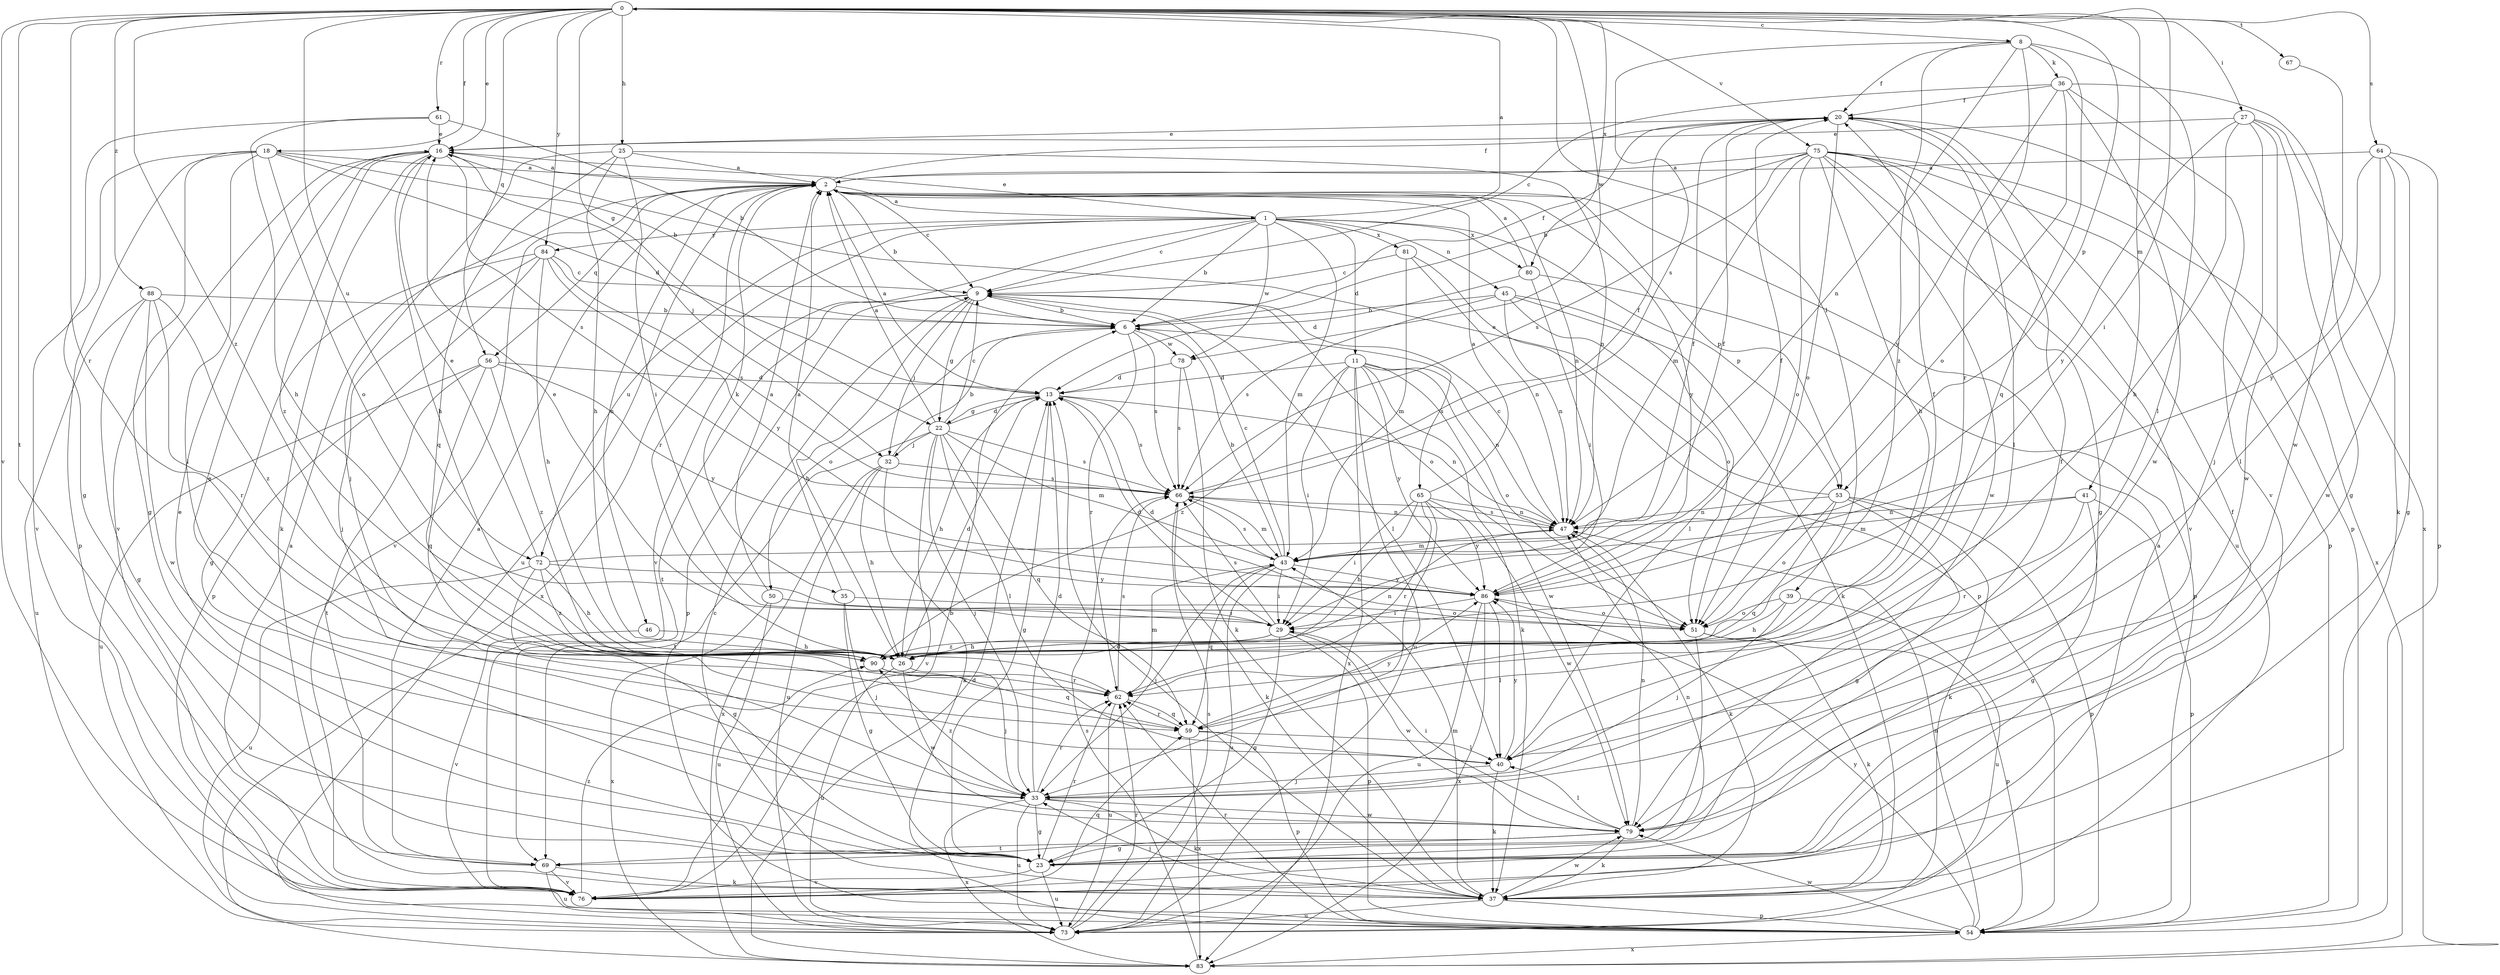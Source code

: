 strict digraph  {
0;
1;
2;
6;
8;
9;
11;
13;
16;
18;
20;
22;
23;
25;
26;
27;
29;
32;
33;
35;
36;
37;
39;
40;
41;
43;
45;
46;
47;
50;
51;
53;
54;
56;
59;
61;
62;
64;
65;
66;
67;
69;
72;
73;
75;
76;
78;
79;
80;
81;
83;
84;
86;
88;
90;
0 -> 8  [label=c];
0 -> 16  [label=e];
0 -> 18  [label=f];
0 -> 22  [label=g];
0 -> 25  [label=h];
0 -> 27  [label=i];
0 -> 29  [label=i];
0 -> 39  [label=l];
0 -> 41  [label=m];
0 -> 53  [label=p];
0 -> 56  [label=q];
0 -> 61  [label=r];
0 -> 62  [label=r];
0 -> 64  [label=s];
0 -> 67  [label=t];
0 -> 69  [label=t];
0 -> 72  [label=u];
0 -> 75  [label=v];
0 -> 76  [label=v];
0 -> 78  [label=w];
0 -> 80  [label=x];
0 -> 84  [label=y];
0 -> 88  [label=z];
0 -> 90  [label=z];
1 -> 0  [label=a];
1 -> 6  [label=b];
1 -> 9  [label=c];
1 -> 11  [label=d];
1 -> 16  [label=e];
1 -> 43  [label=m];
1 -> 45  [label=n];
1 -> 53  [label=p];
1 -> 72  [label=u];
1 -> 76  [label=v];
1 -> 78  [label=w];
1 -> 80  [label=x];
1 -> 81  [label=x];
1 -> 83  [label=x];
1 -> 84  [label=y];
2 -> 1  [label=a];
2 -> 6  [label=b];
2 -> 9  [label=c];
2 -> 20  [label=f];
2 -> 35  [label=k];
2 -> 46  [label=n];
2 -> 47  [label=n];
2 -> 53  [label=p];
2 -> 56  [label=q];
2 -> 62  [label=r];
2 -> 73  [label=u];
2 -> 76  [label=v];
2 -> 86  [label=y];
6 -> 20  [label=f];
6 -> 50  [label=o];
6 -> 62  [label=r];
6 -> 65  [label=s];
6 -> 66  [label=s];
6 -> 78  [label=w];
8 -> 20  [label=f];
8 -> 36  [label=k];
8 -> 40  [label=l];
8 -> 47  [label=n];
8 -> 59  [label=q];
8 -> 62  [label=r];
8 -> 66  [label=s];
8 -> 90  [label=z];
9 -> 6  [label=b];
9 -> 22  [label=g];
9 -> 26  [label=h];
9 -> 32  [label=j];
9 -> 40  [label=l];
9 -> 51  [label=o];
9 -> 54  [label=p];
9 -> 69  [label=t];
11 -> 13  [label=d];
11 -> 29  [label=i];
11 -> 37  [label=k];
11 -> 47  [label=n];
11 -> 51  [label=o];
11 -> 73  [label=u];
11 -> 79  [label=w];
11 -> 83  [label=x];
11 -> 86  [label=y];
11 -> 90  [label=z];
13 -> 2  [label=a];
13 -> 22  [label=g];
13 -> 23  [label=g];
13 -> 26  [label=h];
13 -> 47  [label=n];
13 -> 66  [label=s];
16 -> 2  [label=a];
16 -> 26  [label=h];
16 -> 32  [label=j];
16 -> 37  [label=k];
16 -> 66  [label=s];
16 -> 76  [label=v];
16 -> 90  [label=z];
18 -> 2  [label=a];
18 -> 6  [label=b];
18 -> 13  [label=d];
18 -> 23  [label=g];
18 -> 40  [label=l];
18 -> 51  [label=o];
18 -> 54  [label=p];
18 -> 76  [label=v];
20 -> 16  [label=e];
20 -> 40  [label=l];
20 -> 51  [label=o];
20 -> 54  [label=p];
22 -> 2  [label=a];
22 -> 9  [label=c];
22 -> 13  [label=d];
22 -> 32  [label=j];
22 -> 33  [label=j];
22 -> 40  [label=l];
22 -> 43  [label=m];
22 -> 59  [label=q];
22 -> 66  [label=s];
22 -> 69  [label=t];
22 -> 76  [label=v];
23 -> 16  [label=e];
23 -> 47  [label=n];
23 -> 62  [label=r];
23 -> 73  [label=u];
23 -> 76  [label=v];
25 -> 2  [label=a];
25 -> 26  [label=h];
25 -> 29  [label=i];
25 -> 33  [label=j];
25 -> 47  [label=n];
25 -> 59  [label=q];
26 -> 13  [label=d];
26 -> 33  [label=j];
26 -> 73  [label=u];
26 -> 79  [label=w];
27 -> 16  [label=e];
27 -> 23  [label=g];
27 -> 26  [label=h];
27 -> 33  [label=j];
27 -> 37  [label=k];
27 -> 79  [label=w];
27 -> 86  [label=y];
29 -> 13  [label=d];
29 -> 16  [label=e];
29 -> 23  [label=g];
29 -> 26  [label=h];
29 -> 54  [label=p];
29 -> 66  [label=s];
29 -> 79  [label=w];
29 -> 90  [label=z];
32 -> 6  [label=b];
32 -> 26  [label=h];
32 -> 37  [label=k];
32 -> 66  [label=s];
32 -> 73  [label=u];
32 -> 83  [label=x];
33 -> 13  [label=d];
33 -> 16  [label=e];
33 -> 20  [label=f];
33 -> 23  [label=g];
33 -> 37  [label=k];
33 -> 62  [label=r];
33 -> 73  [label=u];
33 -> 79  [label=w];
33 -> 83  [label=x];
33 -> 90  [label=z];
35 -> 2  [label=a];
35 -> 23  [label=g];
35 -> 33  [label=j];
35 -> 51  [label=o];
36 -> 9  [label=c];
36 -> 20  [label=f];
36 -> 51  [label=o];
36 -> 76  [label=v];
36 -> 79  [label=w];
36 -> 83  [label=x];
36 -> 86  [label=y];
37 -> 2  [label=a];
37 -> 13  [label=d];
37 -> 33  [label=j];
37 -> 43  [label=m];
37 -> 54  [label=p];
37 -> 73  [label=u];
37 -> 79  [label=w];
39 -> 26  [label=h];
39 -> 33  [label=j];
39 -> 51  [label=o];
39 -> 73  [label=u];
40 -> 33  [label=j];
40 -> 37  [label=k];
40 -> 86  [label=y];
41 -> 23  [label=g];
41 -> 43  [label=m];
41 -> 47  [label=n];
41 -> 54  [label=p];
41 -> 62  [label=r];
43 -> 6  [label=b];
43 -> 9  [label=c];
43 -> 20  [label=f];
43 -> 29  [label=i];
43 -> 33  [label=j];
43 -> 59  [label=q];
43 -> 66  [label=s];
43 -> 73  [label=u];
43 -> 86  [label=y];
45 -> 6  [label=b];
45 -> 37  [label=k];
45 -> 40  [label=l];
45 -> 47  [label=n];
45 -> 51  [label=o];
45 -> 66  [label=s];
46 -> 26  [label=h];
46 -> 76  [label=v];
47 -> 9  [label=c];
47 -> 37  [label=k];
47 -> 43  [label=m];
47 -> 66  [label=s];
50 -> 2  [label=a];
50 -> 29  [label=i];
50 -> 73  [label=u];
50 -> 83  [label=x];
51 -> 13  [label=d];
51 -> 37  [label=k];
51 -> 54  [label=p];
51 -> 69  [label=t];
53 -> 16  [label=e];
53 -> 23  [label=g];
53 -> 37  [label=k];
53 -> 47  [label=n];
53 -> 51  [label=o];
53 -> 54  [label=p];
53 -> 59  [label=q];
54 -> 9  [label=c];
54 -> 47  [label=n];
54 -> 62  [label=r];
54 -> 79  [label=w];
54 -> 83  [label=x];
54 -> 86  [label=y];
56 -> 13  [label=d];
56 -> 59  [label=q];
56 -> 69  [label=t];
56 -> 73  [label=u];
56 -> 86  [label=y];
56 -> 90  [label=z];
59 -> 40  [label=l];
59 -> 54  [label=p];
59 -> 62  [label=r];
59 -> 83  [label=x];
59 -> 86  [label=y];
61 -> 6  [label=b];
61 -> 16  [label=e];
61 -> 23  [label=g];
61 -> 26  [label=h];
62 -> 43  [label=m];
62 -> 59  [label=q];
62 -> 66  [label=s];
62 -> 73  [label=u];
64 -> 2  [label=a];
64 -> 23  [label=g];
64 -> 40  [label=l];
64 -> 54  [label=p];
64 -> 79  [label=w];
64 -> 86  [label=y];
65 -> 2  [label=a];
65 -> 26  [label=h];
65 -> 29  [label=i];
65 -> 33  [label=j];
65 -> 47  [label=n];
65 -> 62  [label=r];
65 -> 79  [label=w];
65 -> 86  [label=y];
66 -> 20  [label=f];
66 -> 37  [label=k];
66 -> 43  [label=m];
66 -> 47  [label=n];
67 -> 79  [label=w];
69 -> 2  [label=a];
69 -> 37  [label=k];
69 -> 73  [label=u];
69 -> 76  [label=v];
72 -> 16  [label=e];
72 -> 20  [label=f];
72 -> 23  [label=g];
72 -> 26  [label=h];
72 -> 73  [label=u];
72 -> 86  [label=y];
72 -> 90  [label=z];
73 -> 62  [label=r];
73 -> 66  [label=s];
75 -> 2  [label=a];
75 -> 6  [label=b];
75 -> 23  [label=g];
75 -> 26  [label=h];
75 -> 43  [label=m];
75 -> 51  [label=o];
75 -> 54  [label=p];
75 -> 66  [label=s];
75 -> 73  [label=u];
75 -> 76  [label=v];
75 -> 79  [label=w];
75 -> 83  [label=x];
76 -> 2  [label=a];
76 -> 6  [label=b];
76 -> 20  [label=f];
76 -> 59  [label=q];
76 -> 90  [label=z];
78 -> 13  [label=d];
78 -> 37  [label=k];
78 -> 66  [label=s];
79 -> 23  [label=g];
79 -> 29  [label=i];
79 -> 37  [label=k];
79 -> 40  [label=l];
79 -> 47  [label=n];
79 -> 69  [label=t];
80 -> 2  [label=a];
80 -> 13  [label=d];
80 -> 29  [label=i];
80 -> 54  [label=p];
81 -> 9  [label=c];
81 -> 43  [label=m];
81 -> 47  [label=n];
81 -> 54  [label=p];
83 -> 13  [label=d];
83 -> 66  [label=s];
84 -> 9  [label=c];
84 -> 23  [label=g];
84 -> 26  [label=h];
84 -> 33  [label=j];
84 -> 54  [label=p];
84 -> 66  [label=s];
84 -> 86  [label=y];
86 -> 20  [label=f];
86 -> 29  [label=i];
86 -> 40  [label=l];
86 -> 51  [label=o];
86 -> 73  [label=u];
86 -> 83  [label=x];
88 -> 6  [label=b];
88 -> 23  [label=g];
88 -> 62  [label=r];
88 -> 73  [label=u];
88 -> 79  [label=w];
88 -> 90  [label=z];
90 -> 20  [label=f];
90 -> 47  [label=n];
90 -> 59  [label=q];
90 -> 62  [label=r];
}
